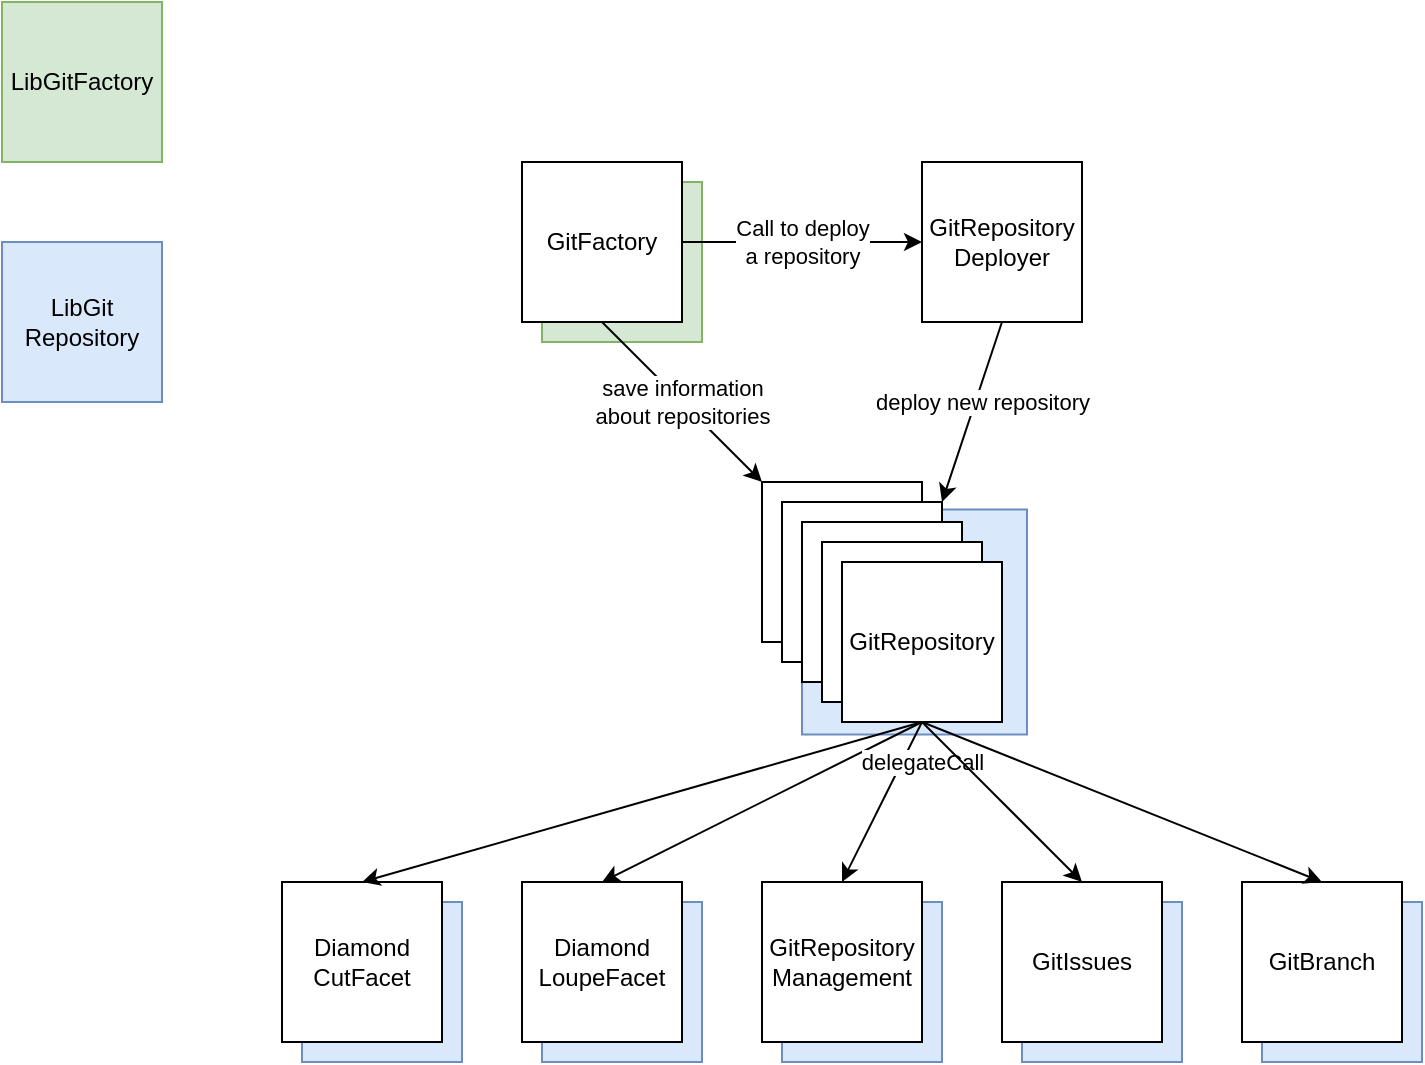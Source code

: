 <mxfile version="14.4.2" type="device"><diagram id="oUgSB74ZE32i7O3b61BZ" name="Page-1"><mxGraphModel dx="1697" dy="951" grid="1" gridSize="10" guides="1" tooltips="1" connect="1" arrows="1" fold="1" page="1" pageScale="1" pageWidth="827" pageHeight="1169" math="0" shadow="0"><root><mxCell id="0"/><mxCell id="1" parent="0"/><mxCell id="GI5xrNclYUNx14Jebyk5-45" value="&lt;br&gt;" style="whiteSpace=wrap;html=1;aspect=fixed;fillColor=#dae8fc;strokeColor=#6c8ebf;" vertex="1" parent="1"><mxGeometry x="420" y="293.75" width="112.5" height="112.5" as="geometry"/></mxCell><mxCell id="GI5xrNclYUNx14Jebyk5-44" value="&lt;br&gt;" style="whiteSpace=wrap;html=1;aspect=fixed;fillColor=#dae8fc;strokeColor=#6c8ebf;" vertex="1" parent="1"><mxGeometry x="650" y="490" width="80" height="80" as="geometry"/></mxCell><mxCell id="GI5xrNclYUNx14Jebyk5-43" value="&lt;br&gt;" style="whiteSpace=wrap;html=1;aspect=fixed;fillColor=#dae8fc;strokeColor=#6c8ebf;" vertex="1" parent="1"><mxGeometry x="530" y="490" width="80" height="80" as="geometry"/></mxCell><mxCell id="GI5xrNclYUNx14Jebyk5-42" value="&lt;br&gt;" style="whiteSpace=wrap;html=1;aspect=fixed;fillColor=#dae8fc;strokeColor=#6c8ebf;" vertex="1" parent="1"><mxGeometry x="410" y="490" width="80" height="80" as="geometry"/></mxCell><mxCell id="GI5xrNclYUNx14Jebyk5-40" value="&lt;br&gt;" style="whiteSpace=wrap;html=1;aspect=fixed;fillColor=#dae8fc;strokeColor=#6c8ebf;" vertex="1" parent="1"><mxGeometry x="290" y="490" width="80" height="80" as="geometry"/></mxCell><mxCell id="GI5xrNclYUNx14Jebyk5-39" value="&lt;br&gt;" style="whiteSpace=wrap;html=1;aspect=fixed;fillColor=#dae8fc;strokeColor=#6c8ebf;" vertex="1" parent="1"><mxGeometry x="170" y="490" width="80" height="80" as="geometry"/></mxCell><mxCell id="GI5xrNclYUNx14Jebyk5-37" value="" style="whiteSpace=wrap;html=1;aspect=fixed;fillColor=#d5e8d4;strokeColor=#82b366;" vertex="1" parent="1"><mxGeometry x="290" y="130" width="80" height="80" as="geometry"/></mxCell><mxCell id="GI5xrNclYUNx14Jebyk5-9" style="edgeStyle=orthogonalEdgeStyle;rounded=0;orthogonalLoop=1;jettySize=auto;html=1;entryX=0;entryY=0.5;entryDx=0;entryDy=0;" edge="1" parent="1" source="GI5xrNclYUNx14Jebyk5-1" target="GI5xrNclYUNx14Jebyk5-2"><mxGeometry relative="1" as="geometry"/></mxCell><mxCell id="GI5xrNclYUNx14Jebyk5-10" value="Call to deploy&lt;br&gt;a repository" style="edgeLabel;html=1;align=center;verticalAlign=middle;resizable=0;points=[];" vertex="1" connectable="0" parent="GI5xrNclYUNx14Jebyk5-9"><mxGeometry x="-0.288" y="-2" relative="1" as="geometry"><mxPoint x="17" y="-2" as="offset"/></mxGeometry></mxCell><mxCell id="GI5xrNclYUNx14Jebyk5-1" value="GitFactory" style="whiteSpace=wrap;html=1;aspect=fixed;" vertex="1" parent="1"><mxGeometry x="280" y="120" width="80" height="80" as="geometry"/></mxCell><mxCell id="GI5xrNclYUNx14Jebyk5-2" value="GitRepository&lt;br&gt;Deployer" style="whiteSpace=wrap;html=1;aspect=fixed;" vertex="1" parent="1"><mxGeometry x="480" y="120" width="80" height="80" as="geometry"/></mxCell><mxCell id="GI5xrNclYUNx14Jebyk5-3" value="" style="whiteSpace=wrap;html=1;aspect=fixed;" vertex="1" parent="1"><mxGeometry x="400" y="280" width="80" height="80" as="geometry"/></mxCell><mxCell id="GI5xrNclYUNx14Jebyk5-5" value="" style="whiteSpace=wrap;html=1;aspect=fixed;" vertex="1" parent="1"><mxGeometry x="410" y="290" width="80" height="80" as="geometry"/></mxCell><mxCell id="GI5xrNclYUNx14Jebyk5-6" value="" style="whiteSpace=wrap;html=1;aspect=fixed;" vertex="1" parent="1"><mxGeometry x="420" y="300" width="80" height="80" as="geometry"/></mxCell><mxCell id="GI5xrNclYUNx14Jebyk5-7" value="" style="whiteSpace=wrap;html=1;aspect=fixed;" vertex="1" parent="1"><mxGeometry x="430" y="310" width="80" height="80" as="geometry"/></mxCell><mxCell id="GI5xrNclYUNx14Jebyk5-8" value="GitRepository" style="whiteSpace=wrap;html=1;aspect=fixed;" vertex="1" parent="1"><mxGeometry x="440" y="320" width="80" height="80" as="geometry"/></mxCell><mxCell id="GI5xrNclYUNx14Jebyk5-12" value="" style="endArrow=classic;html=1;exitX=0.5;exitY=1;exitDx=0;exitDy=0;" edge="1" parent="1" source="GI5xrNclYUNx14Jebyk5-2"><mxGeometry width="50" height="50" relative="1" as="geometry"><mxPoint x="390" y="500" as="sourcePoint"/><mxPoint x="490" y="290" as="targetPoint"/></mxGeometry></mxCell><mxCell id="GI5xrNclYUNx14Jebyk5-13" value="deploy new repository" style="edgeLabel;html=1;align=center;verticalAlign=middle;resizable=0;points=[];" vertex="1" connectable="0" parent="GI5xrNclYUNx14Jebyk5-12"><mxGeometry x="-0.438" y="-1" relative="1" as="geometry"><mxPoint x="-0.51" y="14.7" as="offset"/></mxGeometry></mxCell><mxCell id="GI5xrNclYUNx14Jebyk5-14" value="" style="endArrow=classic;html=1;exitX=0.5;exitY=1;exitDx=0;exitDy=0;entryX=0;entryY=0;entryDx=0;entryDy=0;" edge="1" parent="1" source="GI5xrNclYUNx14Jebyk5-1" target="GI5xrNclYUNx14Jebyk5-3"><mxGeometry width="50" height="50" relative="1" as="geometry"><mxPoint x="390" y="500" as="sourcePoint"/><mxPoint x="440" y="450" as="targetPoint"/></mxGeometry></mxCell><mxCell id="GI5xrNclYUNx14Jebyk5-15" value="save information&lt;br&gt;about repositories" style="edgeLabel;html=1;align=center;verticalAlign=middle;resizable=0;points=[];" vertex="1" connectable="0" parent="GI5xrNclYUNx14Jebyk5-14"><mxGeometry x="-0.266" y="1" relative="1" as="geometry"><mxPoint x="9.59" y="11.01" as="offset"/></mxGeometry></mxCell><mxCell id="GI5xrNclYUNx14Jebyk5-16" value="GitRepository&lt;br&gt;Management" style="whiteSpace=wrap;html=1;aspect=fixed;" vertex="1" parent="1"><mxGeometry x="400" y="480" width="80" height="80" as="geometry"/></mxCell><mxCell id="GI5xrNclYUNx14Jebyk5-17" value="GitIssues" style="whiteSpace=wrap;html=1;aspect=fixed;" vertex="1" parent="1"><mxGeometry x="520" y="480" width="80" height="80" as="geometry"/></mxCell><mxCell id="GI5xrNclYUNx14Jebyk5-18" value="GitBranch" style="whiteSpace=wrap;html=1;aspect=fixed;" vertex="1" parent="1"><mxGeometry x="640" y="480" width="80" height="80" as="geometry"/></mxCell><mxCell id="GI5xrNclYUNx14Jebyk5-19" value="Diamond&lt;br&gt;LoupeFacet" style="whiteSpace=wrap;html=1;aspect=fixed;" vertex="1" parent="1"><mxGeometry x="280" y="480" width="80" height="80" as="geometry"/></mxCell><mxCell id="GI5xrNclYUNx14Jebyk5-21" value="Diamond&lt;br&gt;CutFacet" style="whiteSpace=wrap;html=1;aspect=fixed;" vertex="1" parent="1"><mxGeometry x="160" y="480" width="80" height="80" as="geometry"/></mxCell><mxCell id="GI5xrNclYUNx14Jebyk5-22" value="" style="endArrow=classic;html=1;exitX=0.5;exitY=1;exitDx=0;exitDy=0;entryX=0.5;entryY=0;entryDx=0;entryDy=0;" edge="1" parent="1" source="GI5xrNclYUNx14Jebyk5-8" target="GI5xrNclYUNx14Jebyk5-21"><mxGeometry width="50" height="50" relative="1" as="geometry"><mxPoint x="420" y="420" as="sourcePoint"/><mxPoint x="440" y="450" as="targetPoint"/></mxGeometry></mxCell><mxCell id="GI5xrNclYUNx14Jebyk5-23" value="" style="endArrow=classic;html=1;exitX=0.5;exitY=1;exitDx=0;exitDy=0;entryX=0.5;entryY=0;entryDx=0;entryDy=0;" edge="1" parent="1" source="GI5xrNclYUNx14Jebyk5-8" target="GI5xrNclYUNx14Jebyk5-19"><mxGeometry width="50" height="50" relative="1" as="geometry"><mxPoint x="450" y="410" as="sourcePoint"/><mxPoint x="210" y="490" as="targetPoint"/></mxGeometry></mxCell><mxCell id="GI5xrNclYUNx14Jebyk5-24" value="" style="endArrow=classic;html=1;exitX=0.5;exitY=1;exitDx=0;exitDy=0;entryX=0.5;entryY=0;entryDx=0;entryDy=0;" edge="1" parent="1" source="GI5xrNclYUNx14Jebyk5-8" target="GI5xrNclYUNx14Jebyk5-16"><mxGeometry width="50" height="50" relative="1" as="geometry"><mxPoint x="460" y="420" as="sourcePoint"/><mxPoint x="220" y="500" as="targetPoint"/></mxGeometry></mxCell><mxCell id="GI5xrNclYUNx14Jebyk5-33" value="delegateCall" style="edgeLabel;html=1;align=center;verticalAlign=middle;resizable=0;points=[];" vertex="1" connectable="0" parent="GI5xrNclYUNx14Jebyk5-24"><mxGeometry x="-0.704" y="1" relative="1" as="geometry"><mxPoint x="4.92" y="7.93" as="offset"/></mxGeometry></mxCell><mxCell id="GI5xrNclYUNx14Jebyk5-25" value="" style="endArrow=classic;html=1;exitX=0.5;exitY=1;exitDx=0;exitDy=0;entryX=0.5;entryY=0;entryDx=0;entryDy=0;" edge="1" parent="1" source="GI5xrNclYUNx14Jebyk5-8" target="GI5xrNclYUNx14Jebyk5-17"><mxGeometry width="50" height="50" relative="1" as="geometry"><mxPoint x="470" y="430" as="sourcePoint"/><mxPoint x="230" y="510" as="targetPoint"/></mxGeometry></mxCell><mxCell id="GI5xrNclYUNx14Jebyk5-26" value="" style="endArrow=classic;html=1;exitX=0.5;exitY=1;exitDx=0;exitDy=0;entryX=0.5;entryY=0;entryDx=0;entryDy=0;" edge="1" parent="1" source="GI5xrNclYUNx14Jebyk5-8" target="GI5xrNclYUNx14Jebyk5-18"><mxGeometry width="50" height="50" relative="1" as="geometry"><mxPoint x="480" y="440" as="sourcePoint"/><mxPoint x="240" y="520" as="targetPoint"/></mxGeometry></mxCell><mxCell id="GI5xrNclYUNx14Jebyk5-34" value="LibGitFactory" style="whiteSpace=wrap;html=1;aspect=fixed;fillColor=#d5e8d4;strokeColor=#82b366;" vertex="1" parent="1"><mxGeometry x="20" y="40" width="80" height="80" as="geometry"/></mxCell><mxCell id="GI5xrNclYUNx14Jebyk5-38" value="LibGit&lt;br&gt;Repository" style="whiteSpace=wrap;html=1;aspect=fixed;fillColor=#dae8fc;strokeColor=#6c8ebf;" vertex="1" parent="1"><mxGeometry x="20" y="160" width="80" height="80" as="geometry"/></mxCell></root></mxGraphModel></diagram></mxfile>